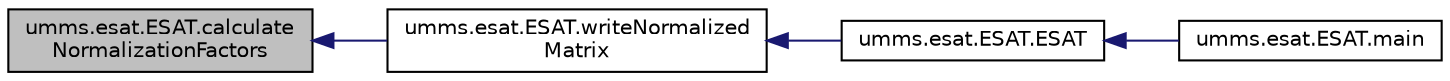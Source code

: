 digraph "umms.esat.ESAT.calculateNormalizationFactors"
{
  edge [fontname="Helvetica",fontsize="10",labelfontname="Helvetica",labelfontsize="10"];
  node [fontname="Helvetica",fontsize="10",shape=record];
  rankdir="LR";
  Node1 [label="umms.esat.ESAT.calculate\lNormalizationFactors",height=0.2,width=0.4,color="black", fillcolor="grey75", style="filled" fontcolor="black"];
  Node1 -> Node2 [dir="back",color="midnightblue",fontsize="10",style="solid"];
  Node2 [label="umms.esat.ESAT.writeNormalized\lMatrix",height=0.2,width=0.4,color="black", fillcolor="white", style="filled",URL="$classumms_1_1esat_1_1_e_s_a_t.html#a0c0805cb33f787baa8c74f6b382bfaa7"];
  Node2 -> Node3 [dir="back",color="midnightblue",fontsize="10",style="solid"];
  Node3 [label="umms.esat.ESAT.ESAT",height=0.2,width=0.4,color="black", fillcolor="white", style="filled",URL="$classumms_1_1esat_1_1_e_s_a_t.html#aeb2c38157e875926fe8f3a4949d600b4"];
  Node3 -> Node4 [dir="back",color="midnightblue",fontsize="10",style="solid"];
  Node4 [label="umms.esat.ESAT.main",height=0.2,width=0.4,color="black", fillcolor="white", style="filled",URL="$classumms_1_1esat_1_1_e_s_a_t.html#af92b8b50582e8db464efe59683a5b709"];
}

